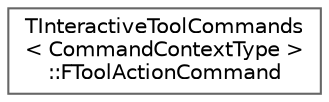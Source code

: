 digraph "Graphical Class Hierarchy"
{
 // INTERACTIVE_SVG=YES
 // LATEX_PDF_SIZE
  bgcolor="transparent";
  edge [fontname=Helvetica,fontsize=10,labelfontname=Helvetica,labelfontsize=10];
  node [fontname=Helvetica,fontsize=10,shape=box,height=0.2,width=0.4];
  rankdir="LR";
  Node0 [id="Node000000",label="TInteractiveToolCommands\l\< CommandContextType \>\l::FToolActionCommand",height=0.2,width=0.4,color="grey40", fillcolor="white", style="filled",URL="$df/d6a/structTInteractiveToolCommands_1_1FToolActionCommand.html",tooltip="List of pairs of known Tool Actions and their associated UICommands."];
}
